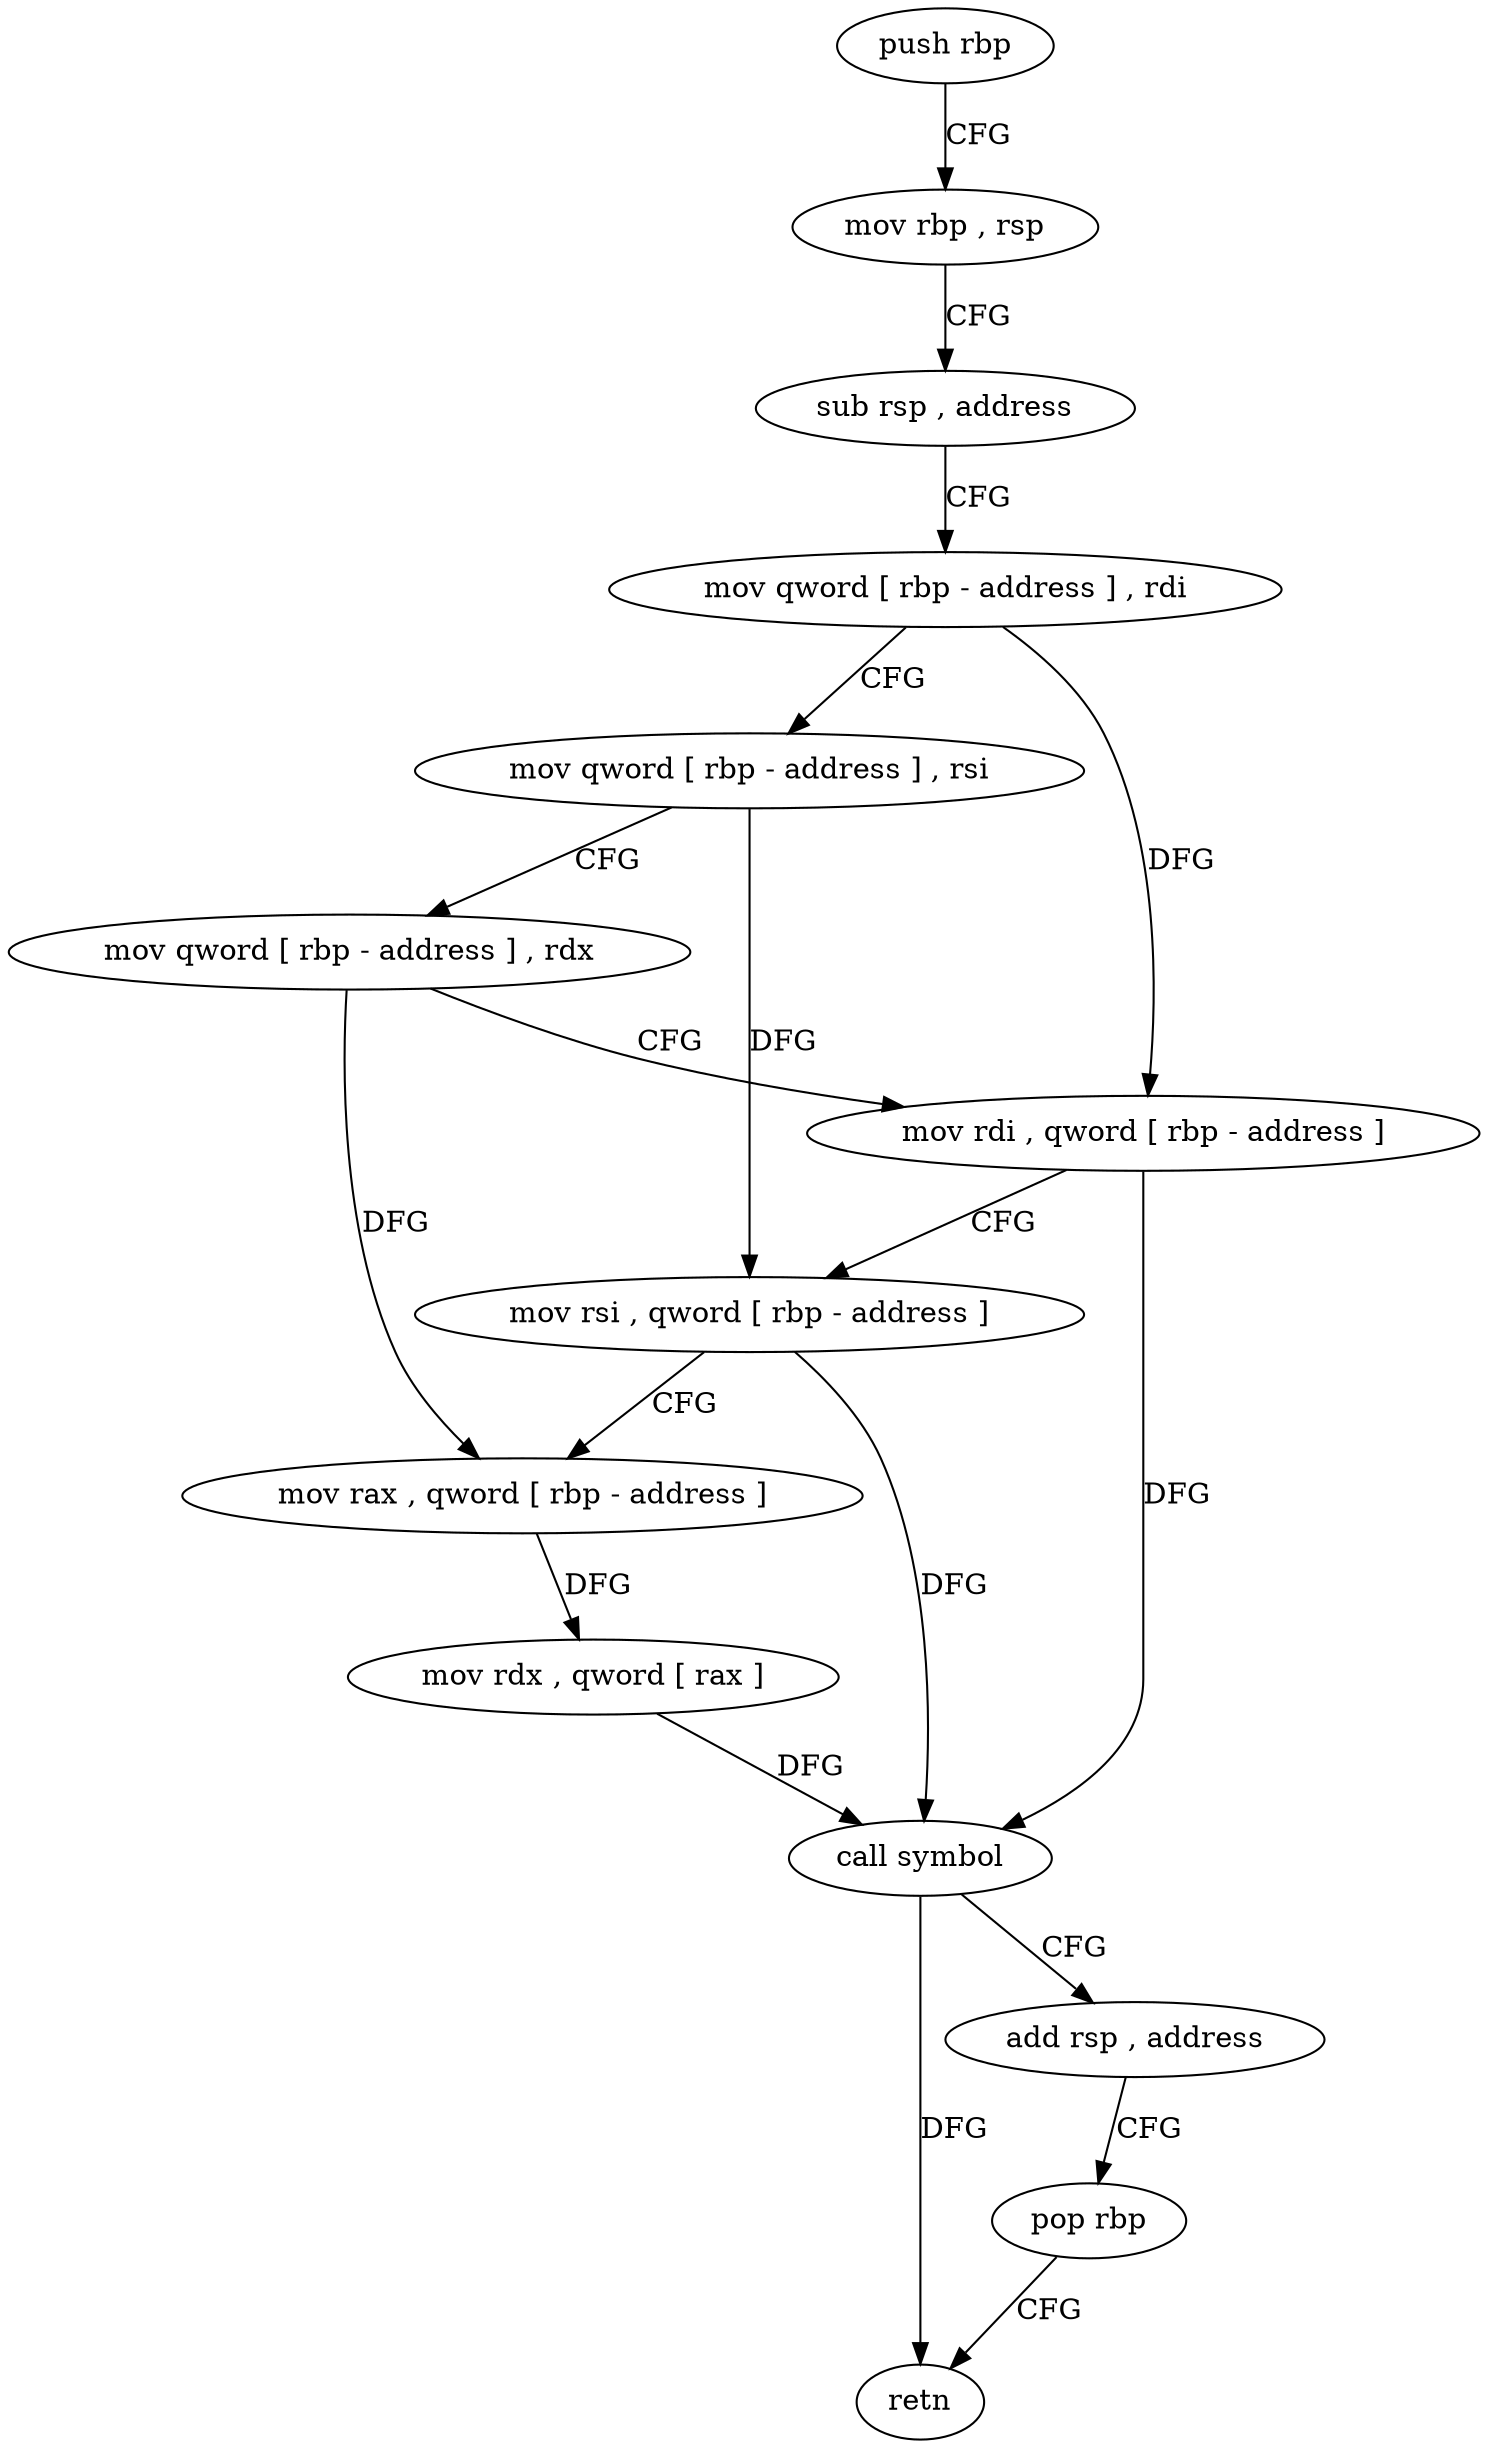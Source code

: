 digraph "func" {
"4211824" [label = "push rbp" ]
"4211825" [label = "mov rbp , rsp" ]
"4211828" [label = "sub rsp , address" ]
"4211832" [label = "mov qword [ rbp - address ] , rdi" ]
"4211836" [label = "mov qword [ rbp - address ] , rsi" ]
"4211840" [label = "mov qword [ rbp - address ] , rdx" ]
"4211844" [label = "mov rdi , qword [ rbp - address ]" ]
"4211848" [label = "mov rsi , qword [ rbp - address ]" ]
"4211852" [label = "mov rax , qword [ rbp - address ]" ]
"4211856" [label = "mov rdx , qword [ rax ]" ]
"4211859" [label = "call symbol" ]
"4211864" [label = "add rsp , address" ]
"4211868" [label = "pop rbp" ]
"4211869" [label = "retn" ]
"4211824" -> "4211825" [ label = "CFG" ]
"4211825" -> "4211828" [ label = "CFG" ]
"4211828" -> "4211832" [ label = "CFG" ]
"4211832" -> "4211836" [ label = "CFG" ]
"4211832" -> "4211844" [ label = "DFG" ]
"4211836" -> "4211840" [ label = "CFG" ]
"4211836" -> "4211848" [ label = "DFG" ]
"4211840" -> "4211844" [ label = "CFG" ]
"4211840" -> "4211852" [ label = "DFG" ]
"4211844" -> "4211848" [ label = "CFG" ]
"4211844" -> "4211859" [ label = "DFG" ]
"4211848" -> "4211852" [ label = "CFG" ]
"4211848" -> "4211859" [ label = "DFG" ]
"4211852" -> "4211856" [ label = "DFG" ]
"4211856" -> "4211859" [ label = "DFG" ]
"4211859" -> "4211864" [ label = "CFG" ]
"4211859" -> "4211869" [ label = "DFG" ]
"4211864" -> "4211868" [ label = "CFG" ]
"4211868" -> "4211869" [ label = "CFG" ]
}
